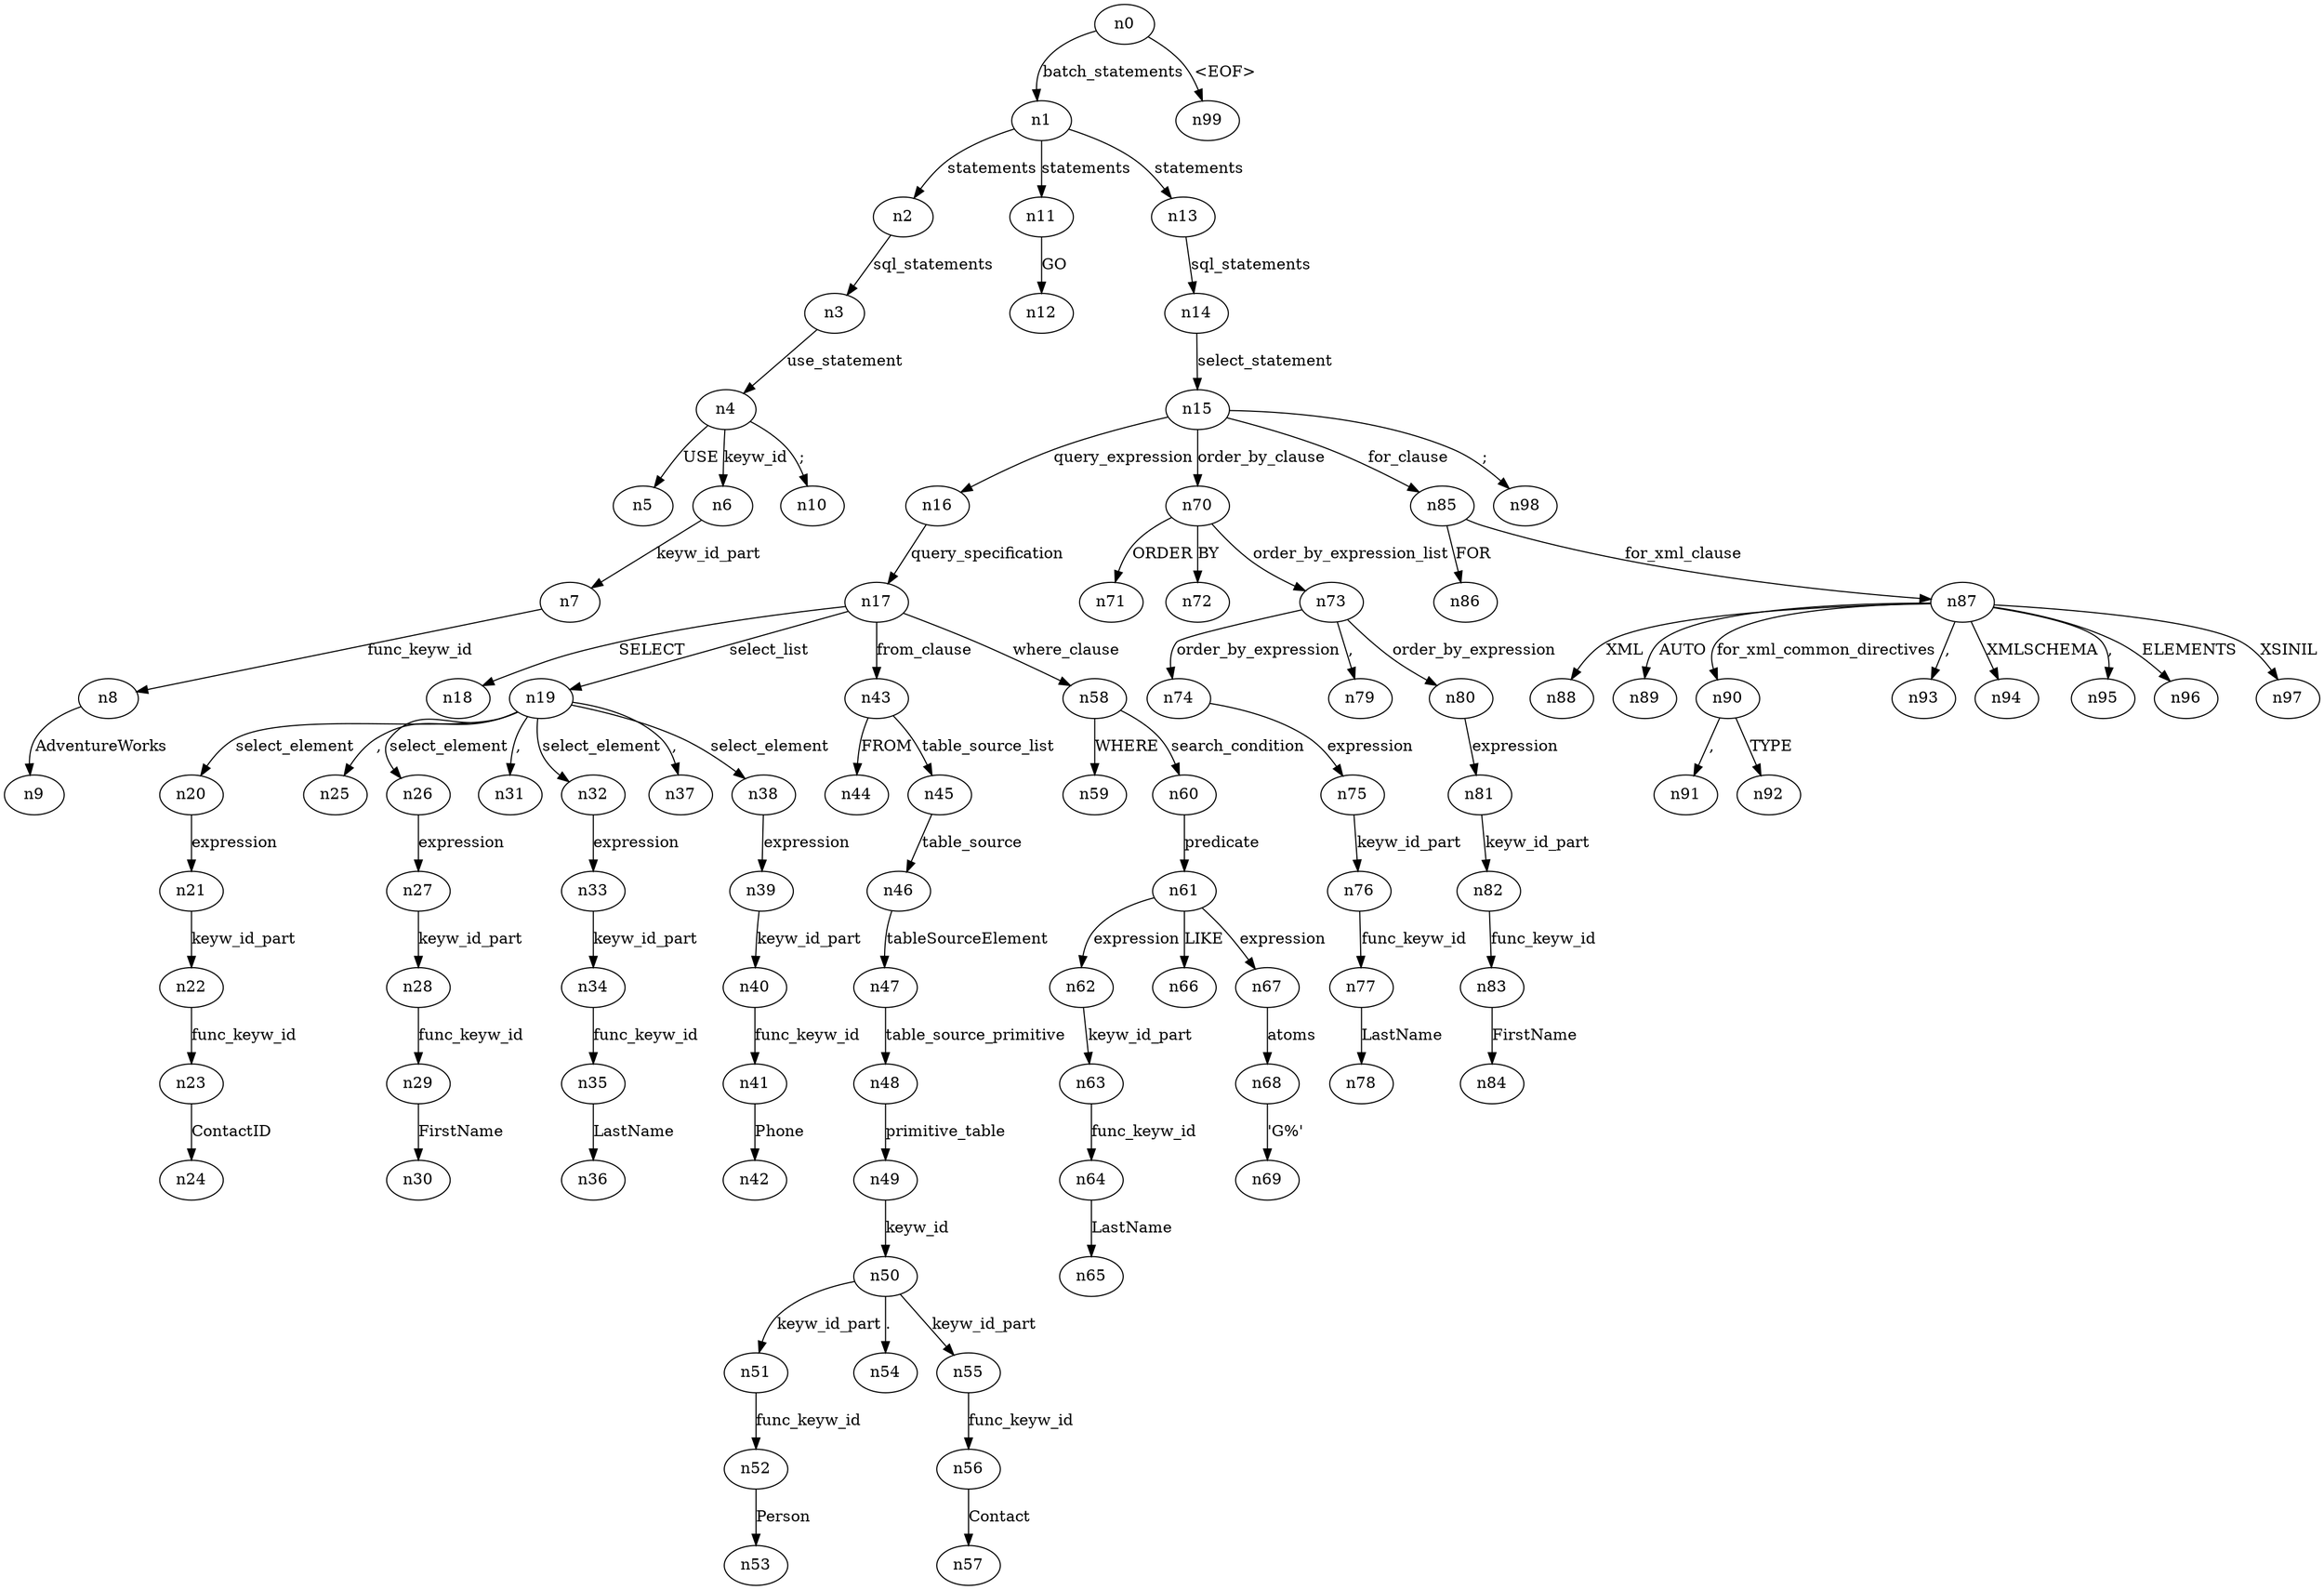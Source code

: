 digraph ParseTree {
  n0 -> n1 [label="batch_statements"];
  n1 -> n2 [label="statements"];
  n2 -> n3 [label="sql_statements"];
  n3 -> n4 [label="use_statement"];
  n4 -> n5 [label="USE"];
  n4 -> n6 [label="keyw_id"];
  n6 -> n7 [label="keyw_id_part"];
  n7 -> n8 [label="func_keyw_id"];
  n8 -> n9 [label="AdventureWorks"];
  n4 -> n10 [label=";"];
  n1 -> n11 [label="statements"];
  n11 -> n12 [label="GO"];
  n1 -> n13 [label="statements"];
  n13 -> n14 [label="sql_statements"];
  n14 -> n15 [label="select_statement"];
  n15 -> n16 [label="query_expression"];
  n16 -> n17 [label="query_specification"];
  n17 -> n18 [label="SELECT"];
  n17 -> n19 [label="select_list"];
  n19 -> n20 [label="select_element"];
  n20 -> n21 [label="expression"];
  n21 -> n22 [label="keyw_id_part"];
  n22 -> n23 [label="func_keyw_id"];
  n23 -> n24 [label="ContactID"];
  n19 -> n25 [label=","];
  n19 -> n26 [label="select_element"];
  n26 -> n27 [label="expression"];
  n27 -> n28 [label="keyw_id_part"];
  n28 -> n29 [label="func_keyw_id"];
  n29 -> n30 [label="FirstName"];
  n19 -> n31 [label=","];
  n19 -> n32 [label="select_element"];
  n32 -> n33 [label="expression"];
  n33 -> n34 [label="keyw_id_part"];
  n34 -> n35 [label="func_keyw_id"];
  n35 -> n36 [label="LastName"];
  n19 -> n37 [label=","];
  n19 -> n38 [label="select_element"];
  n38 -> n39 [label="expression"];
  n39 -> n40 [label="keyw_id_part"];
  n40 -> n41 [label="func_keyw_id"];
  n41 -> n42 [label="Phone"];
  n17 -> n43 [label="from_clause"];
  n43 -> n44 [label="FROM"];
  n43 -> n45 [label="table_source_list"];
  n45 -> n46 [label="table_source"];
  n46 -> n47 [label="tableSourceElement"];
  n47 -> n48 [label="table_source_primitive"];
  n48 -> n49 [label="primitive_table"];
  n49 -> n50 [label="keyw_id"];
  n50 -> n51 [label="keyw_id_part"];
  n51 -> n52 [label="func_keyw_id"];
  n52 -> n53 [label="Person"];
  n50 -> n54 [label="."];
  n50 -> n55 [label="keyw_id_part"];
  n55 -> n56 [label="func_keyw_id"];
  n56 -> n57 [label="Contact"];
  n17 -> n58 [label="where_clause"];
  n58 -> n59 [label="WHERE"];
  n58 -> n60 [label="search_condition"];
  n60 -> n61 [label="predicate"];
  n61 -> n62 [label="expression"];
  n62 -> n63 [label="keyw_id_part"];
  n63 -> n64 [label="func_keyw_id"];
  n64 -> n65 [label="LastName"];
  n61 -> n66 [label="LIKE"];
  n61 -> n67 [label="expression"];
  n67 -> n68 [label="atoms"];
  n68 -> n69 [label="'G%'"];
  n15 -> n70 [label="order_by_clause"];
  n70 -> n71 [label="ORDER"];
  n70 -> n72 [label="BY"];
  n70 -> n73 [label="order_by_expression_list"];
  n73 -> n74 [label="order_by_expression"];
  n74 -> n75 [label="expression"];
  n75 -> n76 [label="keyw_id_part"];
  n76 -> n77 [label="func_keyw_id"];
  n77 -> n78 [label="LastName"];
  n73 -> n79 [label=","];
  n73 -> n80 [label="order_by_expression"];
  n80 -> n81 [label="expression"];
  n81 -> n82 [label="keyw_id_part"];
  n82 -> n83 [label="func_keyw_id"];
  n83 -> n84 [label="FirstName"];
  n15 -> n85 [label="for_clause"];
  n85 -> n86 [label="FOR"];
  n85 -> n87 [label="for_xml_clause"];
  n87 -> n88 [label="XML"];
  n87 -> n89 [label="AUTO"];
  n87 -> n90 [label="for_xml_common_directives"];
  n90 -> n91 [label=","];
  n90 -> n92 [label="TYPE"];
  n87 -> n93 [label=","];
  n87 -> n94 [label="XMLSCHEMA"];
  n87 -> n95 [label=","];
  n87 -> n96 [label="ELEMENTS"];
  n87 -> n97 [label="XSINIL"];
  n15 -> n98 [label=";"];
  n0 -> n99 [label="<EOF>"];
}
